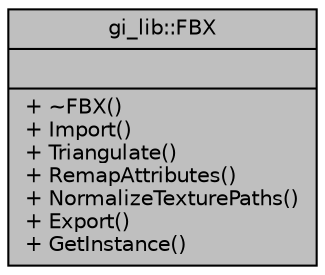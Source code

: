 digraph "gi_lib::FBX"
{
  edge [fontname="Helvetica",fontsize="10",labelfontname="Helvetica",labelfontsize="10"];
  node [fontname="Helvetica",fontsize="10",shape=record];
  Node1 [label="{gi_lib::FBX\n||+ ~FBX()\l+ Import()\l+ Triangulate()\l+ RemapAttributes()\l+ NormalizeTexturePaths()\l+ Export()\l+ GetInstance()\l}",height=0.2,width=0.4,color="black", fillcolor="grey75", style="filled", fontcolor="black"];
}
